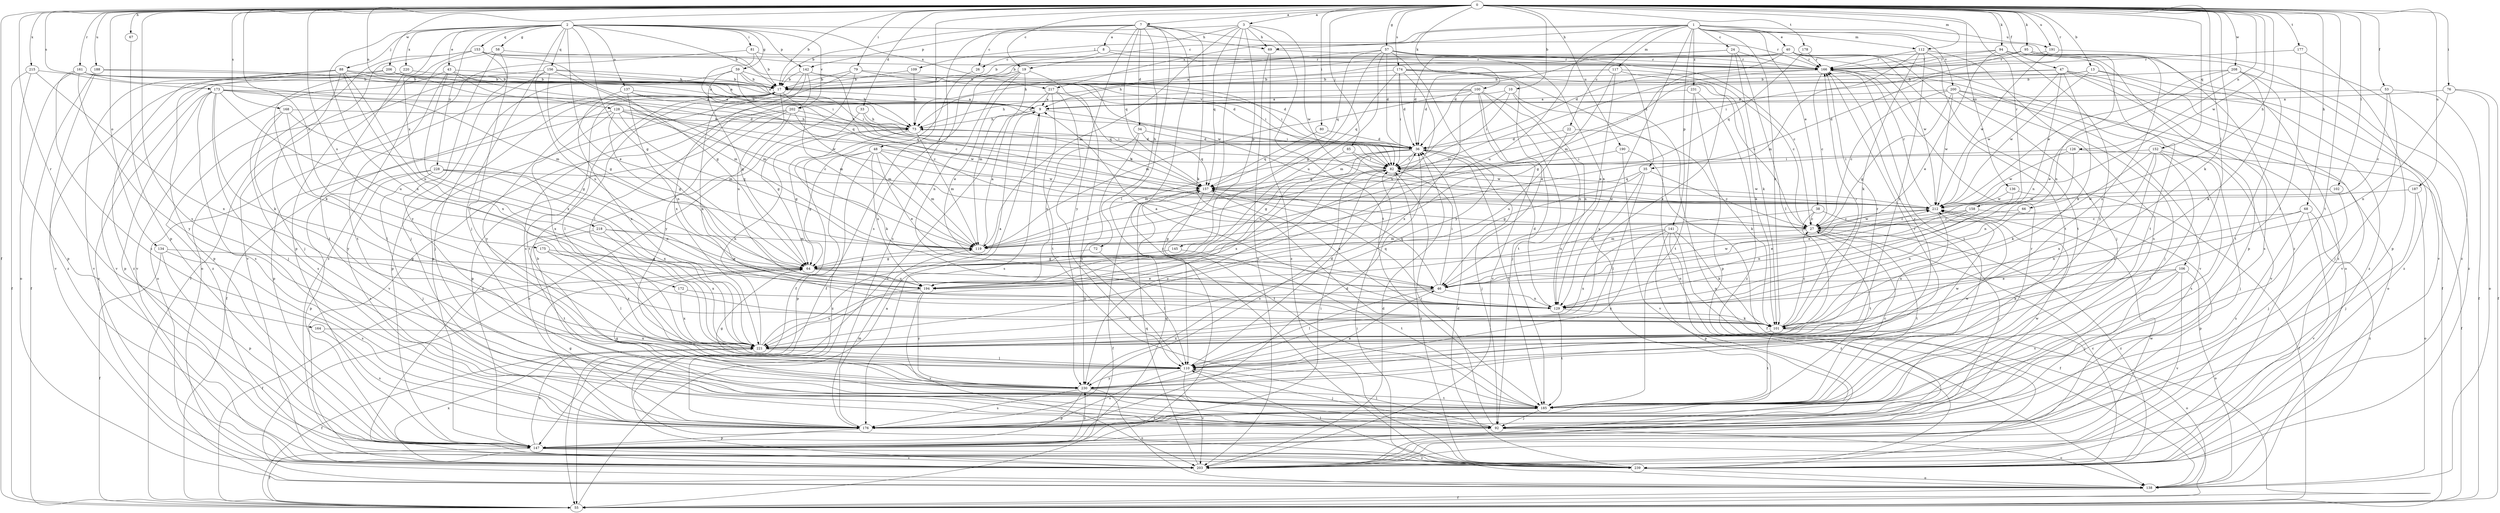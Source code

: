 strict digraph  {
0;
1;
2;
3;
7;
8;
9;
10;
13;
17;
19;
22;
24;
26;
27;
33;
34;
35;
36;
38;
40;
43;
46;
47;
48;
53;
55;
57;
58;
59;
64;
66;
67;
68;
69;
72;
73;
76;
79;
80;
81;
82;
85;
88;
92;
94;
95;
100;
101;
102;
106;
109;
110;
112;
117;
119;
126;
128;
129;
134;
136;
137;
138;
141;
142;
145;
147;
152;
153;
156;
157;
158;
161;
164;
166;
168;
172;
173;
174;
175;
176;
177;
178;
185;
187;
188;
190;
191;
194;
200;
202;
203;
206;
208;
212;
215;
217;
218;
220;
221;
228;
230;
231;
239;
0 -> 3  [label=a];
0 -> 7  [label=a];
0 -> 10  [label=b];
0 -> 13  [label=b];
0 -> 17  [label=b];
0 -> 19  [label=c];
0 -> 33  [label=d];
0 -> 47  [label=f];
0 -> 48  [label=f];
0 -> 53  [label=f];
0 -> 55  [label=f];
0 -> 57  [label=g];
0 -> 66  [label=h];
0 -> 67  [label=h];
0 -> 68  [label=h];
0 -> 76  [label=i];
0 -> 79  [label=i];
0 -> 80  [label=i];
0 -> 85  [label=j];
0 -> 94  [label=k];
0 -> 95  [label=k];
0 -> 100  [label=k];
0 -> 101  [label=k];
0 -> 102  [label=l];
0 -> 106  [label=l];
0 -> 112  [label=m];
0 -> 126  [label=n];
0 -> 128  [label=n];
0 -> 134  [label=o];
0 -> 136  [label=o];
0 -> 152  [label=q];
0 -> 158  [label=r];
0 -> 161  [label=r];
0 -> 164  [label=r];
0 -> 166  [label=r];
0 -> 168  [label=s];
0 -> 172  [label=s];
0 -> 173  [label=s];
0 -> 174  [label=s];
0 -> 175  [label=s];
0 -> 176  [label=s];
0 -> 177  [label=t];
0 -> 178  [label=t];
0 -> 185  [label=t];
0 -> 187  [label=u];
0 -> 188  [label=u];
0 -> 190  [label=u];
0 -> 191  [label=u];
0 -> 206  [label=w];
0 -> 208  [label=w];
0 -> 212  [label=w];
0 -> 215  [label=x];
1 -> 19  [label=c];
1 -> 22  [label=c];
1 -> 24  [label=c];
1 -> 38  [label=e];
1 -> 40  [label=e];
1 -> 69  [label=h];
1 -> 101  [label=k];
1 -> 112  [label=m];
1 -> 117  [label=m];
1 -> 141  [label=p];
1 -> 176  [label=s];
1 -> 191  [label=u];
1 -> 194  [label=u];
1 -> 200  [label=v];
1 -> 217  [label=x];
1 -> 231  [label=z];
1 -> 239  [label=z];
2 -> 17  [label=b];
2 -> 43  [label=e];
2 -> 46  [label=e];
2 -> 58  [label=g];
2 -> 59  [label=g];
2 -> 64  [label=g];
2 -> 69  [label=h];
2 -> 81  [label=i];
2 -> 88  [label=j];
2 -> 92  [label=j];
2 -> 137  [label=o];
2 -> 142  [label=p];
2 -> 153  [label=q];
2 -> 156  [label=q];
2 -> 202  [label=v];
2 -> 217  [label=x];
2 -> 218  [label=x];
2 -> 220  [label=x];
2 -> 221  [label=x];
2 -> 228  [label=y];
3 -> 69  [label=h];
3 -> 109  [label=l];
3 -> 119  [label=m];
3 -> 142  [label=p];
3 -> 145  [label=p];
3 -> 147  [label=p];
3 -> 157  [label=q];
3 -> 185  [label=t];
3 -> 212  [label=w];
7 -> 8  [label=a];
7 -> 17  [label=b];
7 -> 26  [label=c];
7 -> 34  [label=d];
7 -> 72  [label=h];
7 -> 101  [label=k];
7 -> 110  [label=l];
7 -> 157  [label=q];
7 -> 166  [label=r];
7 -> 176  [label=s];
7 -> 230  [label=y];
7 -> 239  [label=z];
8 -> 26  [label=c];
8 -> 35  [label=d];
8 -> 166  [label=r];
8 -> 176  [label=s];
9 -> 73  [label=h];
9 -> 82  [label=i];
9 -> 176  [label=s];
10 -> 82  [label=i];
10 -> 119  [label=m];
10 -> 129  [label=n];
10 -> 138  [label=o];
10 -> 202  [label=v];
13 -> 17  [label=b];
13 -> 35  [label=d];
13 -> 55  [label=f];
13 -> 212  [label=w];
13 -> 239  [label=z];
17 -> 9  [label=a];
17 -> 55  [label=f];
17 -> 101  [label=k];
17 -> 110  [label=l];
17 -> 119  [label=m];
17 -> 147  [label=p];
17 -> 185  [label=t];
17 -> 194  [label=u];
17 -> 230  [label=y];
19 -> 17  [label=b];
19 -> 46  [label=e];
19 -> 55  [label=f];
19 -> 110  [label=l];
19 -> 119  [label=m];
19 -> 129  [label=n];
22 -> 36  [label=d];
22 -> 101  [label=k];
22 -> 194  [label=u];
24 -> 17  [label=b];
24 -> 36  [label=d];
24 -> 101  [label=k];
24 -> 110  [label=l];
24 -> 166  [label=r];
24 -> 221  [label=x];
26 -> 55  [label=f];
27 -> 119  [label=m];
27 -> 185  [label=t];
27 -> 212  [label=w];
27 -> 239  [label=z];
33 -> 64  [label=g];
33 -> 73  [label=h];
33 -> 82  [label=i];
34 -> 36  [label=d];
34 -> 157  [label=q];
34 -> 194  [label=u];
34 -> 230  [label=y];
35 -> 27  [label=c];
35 -> 64  [label=g];
35 -> 110  [label=l];
35 -> 129  [label=n];
35 -> 157  [label=q];
36 -> 82  [label=i];
36 -> 92  [label=j];
36 -> 119  [label=m];
36 -> 185  [label=t];
36 -> 194  [label=u];
36 -> 221  [label=x];
38 -> 27  [label=c];
38 -> 92  [label=j];
38 -> 185  [label=t];
38 -> 194  [label=u];
40 -> 9  [label=a];
40 -> 17  [label=b];
40 -> 36  [label=d];
40 -> 92  [label=j];
40 -> 119  [label=m];
40 -> 138  [label=o];
40 -> 166  [label=r];
40 -> 185  [label=t];
40 -> 212  [label=w];
43 -> 17  [label=b];
43 -> 119  [label=m];
43 -> 157  [label=q];
43 -> 185  [label=t];
43 -> 203  [label=v];
43 -> 221  [label=x];
46 -> 82  [label=i];
46 -> 110  [label=l];
46 -> 129  [label=n];
46 -> 157  [label=q];
46 -> 212  [label=w];
46 -> 221  [label=x];
47 -> 17  [label=b];
47 -> 82  [label=i];
47 -> 101  [label=k];
47 -> 129  [label=n];
47 -> 176  [label=s];
47 -> 203  [label=v];
47 -> 212  [label=w];
47 -> 239  [label=z];
48 -> 46  [label=e];
48 -> 64  [label=g];
48 -> 82  [label=i];
48 -> 119  [label=m];
48 -> 147  [label=p];
48 -> 194  [label=u];
48 -> 212  [label=w];
48 -> 239  [label=z];
53 -> 9  [label=a];
53 -> 27  [label=c];
53 -> 55  [label=f];
53 -> 92  [label=j];
55 -> 9  [label=a];
57 -> 27  [label=c];
57 -> 36  [label=d];
57 -> 64  [label=g];
57 -> 73  [label=h];
57 -> 129  [label=n];
57 -> 157  [label=q];
57 -> 166  [label=r];
57 -> 194  [label=u];
57 -> 230  [label=y];
58 -> 92  [label=j];
58 -> 166  [label=r];
58 -> 230  [label=y];
58 -> 239  [label=z];
59 -> 17  [label=b];
59 -> 27  [label=c];
59 -> 36  [label=d];
59 -> 64  [label=g];
59 -> 82  [label=i];
59 -> 92  [label=j];
64 -> 46  [label=e];
64 -> 55  [label=f];
64 -> 194  [label=u];
66 -> 27  [label=c];
66 -> 129  [label=n];
67 -> 147  [label=p];
68 -> 27  [label=c];
68 -> 129  [label=n];
68 -> 176  [label=s];
68 -> 203  [label=v];
68 -> 239  [label=z];
69 -> 166  [label=r];
69 -> 203  [label=v];
69 -> 239  [label=z];
72 -> 64  [label=g];
72 -> 110  [label=l];
73 -> 36  [label=d];
73 -> 64  [label=g];
73 -> 101  [label=k];
73 -> 119  [label=m];
76 -> 9  [label=a];
76 -> 55  [label=f];
76 -> 129  [label=n];
76 -> 138  [label=o];
79 -> 17  [label=b];
79 -> 82  [label=i];
79 -> 176  [label=s];
79 -> 212  [label=w];
79 -> 230  [label=y];
80 -> 36  [label=d];
80 -> 157  [label=q];
81 -> 17  [label=b];
81 -> 82  [label=i];
81 -> 166  [label=r];
81 -> 203  [label=v];
82 -> 157  [label=q];
82 -> 176  [label=s];
82 -> 212  [label=w];
82 -> 230  [label=y];
82 -> 239  [label=z];
85 -> 64  [label=g];
85 -> 82  [label=i];
85 -> 212  [label=w];
88 -> 9  [label=a];
88 -> 17  [label=b];
88 -> 92  [label=j];
88 -> 147  [label=p];
88 -> 194  [label=u];
88 -> 203  [label=v];
88 -> 221  [label=x];
88 -> 239  [label=z];
92 -> 17  [label=b];
92 -> 82  [label=i];
92 -> 110  [label=l];
92 -> 138  [label=o];
94 -> 46  [label=e];
94 -> 73  [label=h];
94 -> 147  [label=p];
94 -> 166  [label=r];
94 -> 185  [label=t];
94 -> 230  [label=y];
94 -> 239  [label=z];
95 -> 36  [label=d];
95 -> 82  [label=i];
95 -> 129  [label=n];
95 -> 166  [label=r];
95 -> 203  [label=v];
95 -> 221  [label=x];
100 -> 9  [label=a];
100 -> 73  [label=h];
100 -> 92  [label=j];
100 -> 119  [label=m];
100 -> 129  [label=n];
100 -> 185  [label=t];
100 -> 203  [label=v];
100 -> 221  [label=x];
101 -> 27  [label=c];
101 -> 138  [label=o];
101 -> 166  [label=r];
101 -> 185  [label=t];
101 -> 221  [label=x];
102 -> 92  [label=j];
102 -> 212  [label=w];
106 -> 46  [label=e];
106 -> 92  [label=j];
106 -> 101  [label=k];
106 -> 138  [label=o];
106 -> 176  [label=s];
106 -> 203  [label=v];
109 -> 17  [label=b];
109 -> 73  [label=h];
110 -> 36  [label=d];
110 -> 92  [label=j];
110 -> 166  [label=r];
110 -> 176  [label=s];
110 -> 203  [label=v];
110 -> 212  [label=w];
110 -> 230  [label=y];
112 -> 101  [label=k];
112 -> 119  [label=m];
112 -> 166  [label=r];
112 -> 176  [label=s];
112 -> 185  [label=t];
112 -> 221  [label=x];
117 -> 17  [label=b];
117 -> 27  [label=c];
117 -> 36  [label=d];
117 -> 46  [label=e];
117 -> 64  [label=g];
117 -> 101  [label=k];
119 -> 9  [label=a];
119 -> 64  [label=g];
126 -> 55  [label=f];
126 -> 82  [label=i];
126 -> 129  [label=n];
126 -> 212  [label=w];
128 -> 27  [label=c];
128 -> 64  [label=g];
128 -> 73  [label=h];
128 -> 119  [label=m];
128 -> 147  [label=p];
128 -> 212  [label=w];
128 -> 221  [label=x];
129 -> 9  [label=a];
129 -> 36  [label=d];
129 -> 101  [label=k];
129 -> 157  [label=q];
129 -> 185  [label=t];
134 -> 55  [label=f];
134 -> 64  [label=g];
134 -> 147  [label=p];
134 -> 176  [label=s];
136 -> 46  [label=e];
136 -> 55  [label=f];
136 -> 212  [label=w];
137 -> 9  [label=a];
137 -> 27  [label=c];
137 -> 129  [label=n];
137 -> 157  [label=q];
137 -> 221  [label=x];
138 -> 55  [label=f];
138 -> 82  [label=i];
141 -> 55  [label=f];
141 -> 101  [label=k];
141 -> 119  [label=m];
141 -> 147  [label=p];
141 -> 221  [label=x];
141 -> 230  [label=y];
141 -> 239  [label=z];
142 -> 17  [label=b];
142 -> 36  [label=d];
142 -> 82  [label=i];
142 -> 110  [label=l];
142 -> 147  [label=p];
142 -> 221  [label=x];
145 -> 64  [label=g];
145 -> 185  [label=t];
147 -> 55  [label=f];
147 -> 82  [label=i];
147 -> 157  [label=q];
147 -> 203  [label=v];
147 -> 221  [label=x];
147 -> 230  [label=y];
147 -> 239  [label=z];
152 -> 82  [label=i];
152 -> 92  [label=j];
152 -> 101  [label=k];
152 -> 110  [label=l];
152 -> 176  [label=s];
152 -> 185  [label=t];
152 -> 221  [label=x];
153 -> 27  [label=c];
153 -> 55  [label=f];
153 -> 64  [label=g];
153 -> 110  [label=l];
153 -> 138  [label=o];
153 -> 147  [label=p];
153 -> 166  [label=r];
156 -> 17  [label=b];
156 -> 64  [label=g];
156 -> 73  [label=h];
156 -> 119  [label=m];
156 -> 138  [label=o];
156 -> 194  [label=u];
156 -> 239  [label=z];
157 -> 55  [label=f];
157 -> 73  [label=h];
157 -> 129  [label=n];
157 -> 185  [label=t];
157 -> 212  [label=w];
158 -> 27  [label=c];
158 -> 46  [label=e];
158 -> 129  [label=n];
158 -> 147  [label=p];
161 -> 9  [label=a];
161 -> 17  [label=b];
161 -> 119  [label=m];
161 -> 138  [label=o];
161 -> 176  [label=s];
161 -> 230  [label=y];
164 -> 176  [label=s];
164 -> 221  [label=x];
166 -> 17  [label=b];
166 -> 27  [label=c];
166 -> 119  [label=m];
166 -> 185  [label=t];
166 -> 203  [label=v];
168 -> 64  [label=g];
168 -> 73  [label=h];
168 -> 110  [label=l];
168 -> 176  [label=s];
168 -> 230  [label=y];
172 -> 129  [label=n];
172 -> 221  [label=x];
173 -> 9  [label=a];
173 -> 36  [label=d];
173 -> 92  [label=j];
173 -> 101  [label=k];
173 -> 147  [label=p];
173 -> 176  [label=s];
173 -> 194  [label=u];
173 -> 203  [label=v];
173 -> 212  [label=w];
174 -> 17  [label=b];
174 -> 27  [label=c];
174 -> 36  [label=d];
174 -> 46  [label=e];
174 -> 82  [label=i];
174 -> 138  [label=o];
174 -> 157  [label=q];
174 -> 194  [label=u];
175 -> 64  [label=g];
175 -> 110  [label=l];
175 -> 221  [label=x];
176 -> 36  [label=d];
176 -> 64  [label=g];
176 -> 119  [label=m];
176 -> 147  [label=p];
176 -> 166  [label=r];
176 -> 212  [label=w];
177 -> 110  [label=l];
177 -> 147  [label=p];
177 -> 166  [label=r];
178 -> 157  [label=q];
178 -> 166  [label=r];
185 -> 27  [label=c];
185 -> 64  [label=g];
185 -> 92  [label=j];
185 -> 176  [label=s];
187 -> 92  [label=j];
187 -> 138  [label=o];
187 -> 212  [label=w];
188 -> 17  [label=b];
188 -> 55  [label=f];
188 -> 73  [label=h];
188 -> 239  [label=z];
190 -> 55  [label=f];
190 -> 82  [label=i];
190 -> 203  [label=v];
191 -> 166  [label=r];
191 -> 212  [label=w];
191 -> 239  [label=z];
194 -> 203  [label=v];
194 -> 221  [label=x];
194 -> 230  [label=y];
200 -> 9  [label=a];
200 -> 27  [label=c];
200 -> 64  [label=g];
200 -> 92  [label=j];
200 -> 138  [label=o];
200 -> 203  [label=v];
200 -> 212  [label=w];
202 -> 73  [label=h];
202 -> 119  [label=m];
202 -> 138  [label=o];
202 -> 147  [label=p];
202 -> 203  [label=v];
202 -> 239  [label=z];
203 -> 36  [label=d];
203 -> 157  [label=q];
203 -> 212  [label=w];
203 -> 221  [label=x];
206 -> 9  [label=a];
206 -> 17  [label=b];
206 -> 36  [label=d];
206 -> 101  [label=k];
206 -> 203  [label=v];
208 -> 17  [label=b];
208 -> 46  [label=e];
208 -> 101  [label=k];
208 -> 185  [label=t];
208 -> 212  [label=w];
208 -> 239  [label=z];
212 -> 27  [label=c];
212 -> 166  [label=r];
212 -> 221  [label=x];
215 -> 17  [label=b];
215 -> 55  [label=f];
215 -> 147  [label=p];
215 -> 221  [label=x];
217 -> 9  [label=a];
217 -> 110  [label=l];
217 -> 157  [label=q];
217 -> 185  [label=t];
217 -> 203  [label=v];
218 -> 46  [label=e];
218 -> 119  [label=m];
218 -> 185  [label=t];
218 -> 221  [label=x];
220 -> 17  [label=b];
220 -> 185  [label=t];
220 -> 203  [label=v];
221 -> 9  [label=a];
221 -> 55  [label=f];
221 -> 73  [label=h];
221 -> 110  [label=l];
221 -> 166  [label=r];
228 -> 92  [label=j];
228 -> 129  [label=n];
228 -> 147  [label=p];
228 -> 157  [label=q];
228 -> 176  [label=s];
228 -> 221  [label=x];
230 -> 46  [label=e];
230 -> 64  [label=g];
230 -> 138  [label=o];
230 -> 147  [label=p];
230 -> 166  [label=r];
230 -> 176  [label=s];
230 -> 185  [label=t];
230 -> 212  [label=w];
231 -> 9  [label=a];
231 -> 147  [label=p];
231 -> 185  [label=t];
231 -> 239  [label=z];
239 -> 27  [label=c];
239 -> 36  [label=d];
239 -> 110  [label=l];
239 -> 138  [label=o];
}
